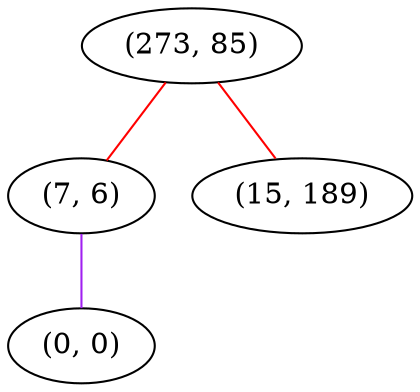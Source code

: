 graph "" {
"(273, 85)";
"(7, 6)";
"(15, 189)";
"(0, 0)";
"(273, 85)" -- "(7, 6)"  [color=red, key=0, weight=1];
"(273, 85)" -- "(15, 189)"  [color=red, key=0, weight=1];
"(7, 6)" -- "(0, 0)"  [color=purple, key=0, weight=4];
}
